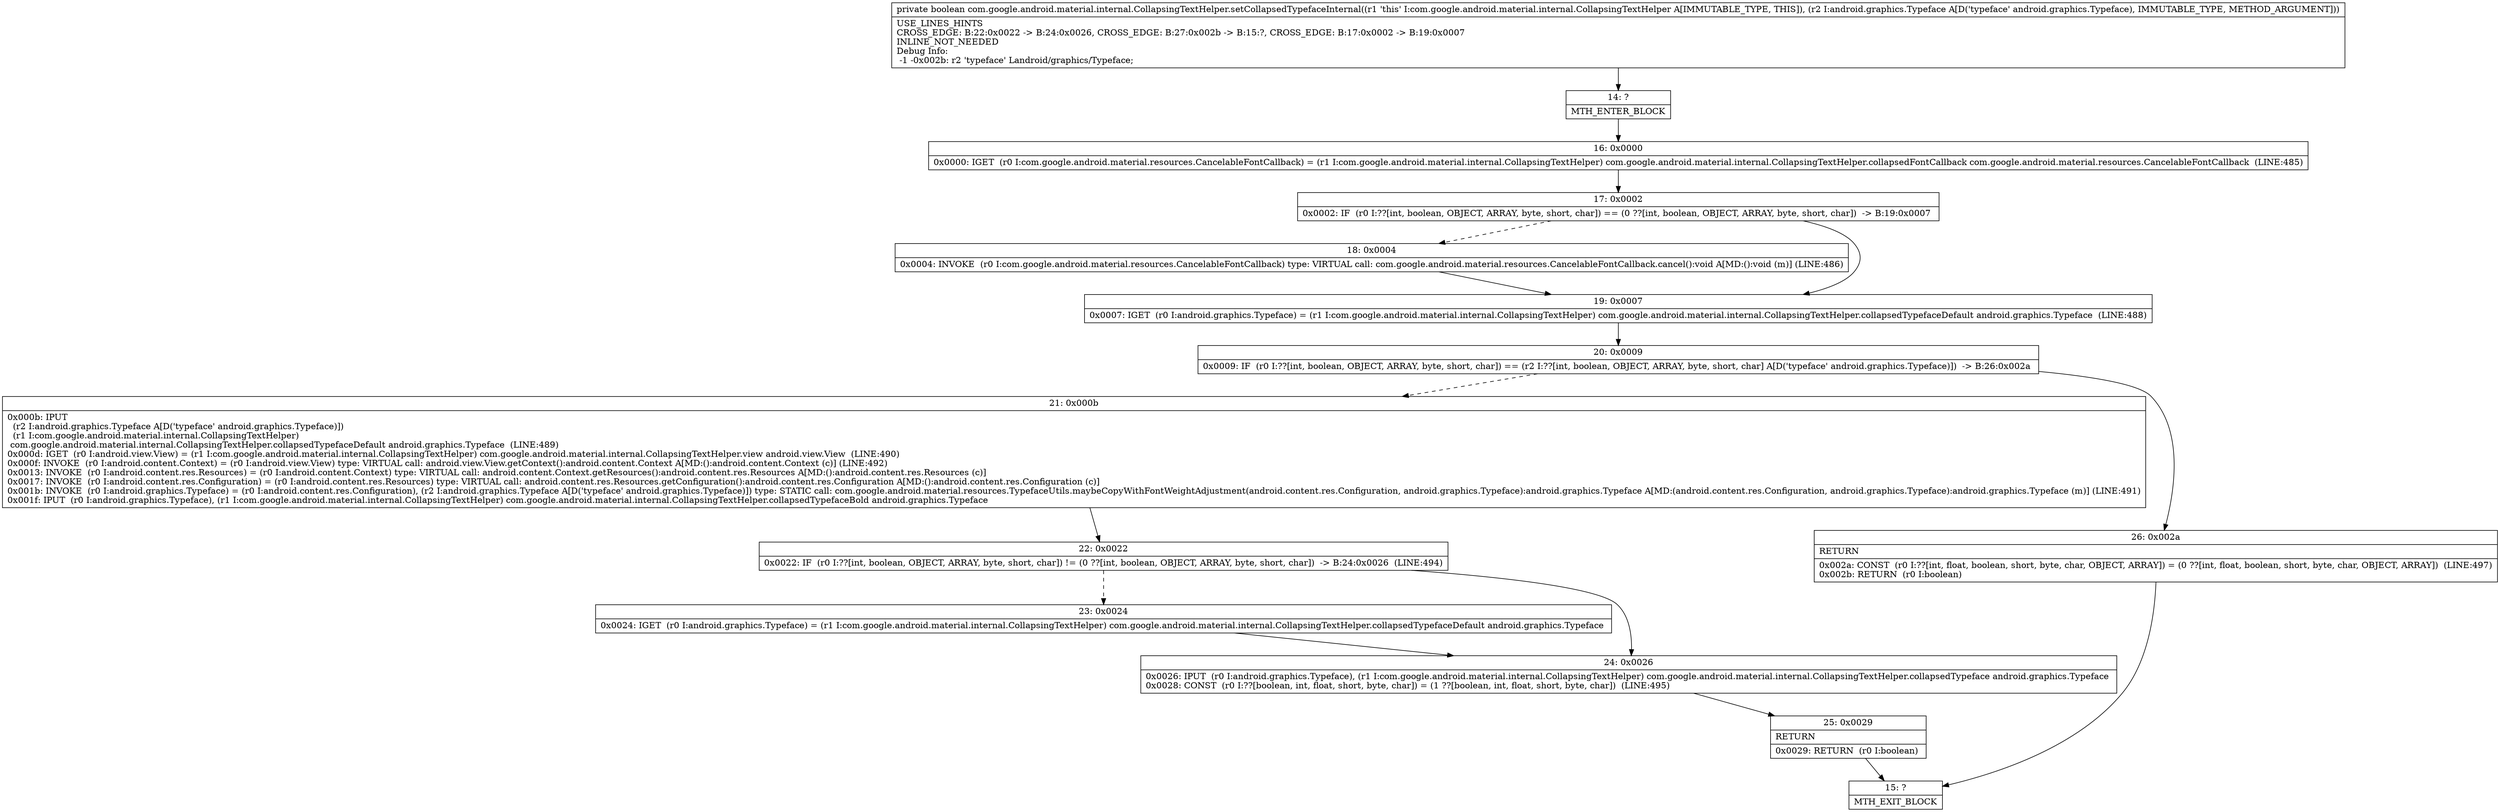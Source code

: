 digraph "CFG forcom.google.android.material.internal.CollapsingTextHelper.setCollapsedTypefaceInternal(Landroid\/graphics\/Typeface;)Z" {
Node_14 [shape=record,label="{14\:\ ?|MTH_ENTER_BLOCK\l}"];
Node_16 [shape=record,label="{16\:\ 0x0000|0x0000: IGET  (r0 I:com.google.android.material.resources.CancelableFontCallback) = (r1 I:com.google.android.material.internal.CollapsingTextHelper) com.google.android.material.internal.CollapsingTextHelper.collapsedFontCallback com.google.android.material.resources.CancelableFontCallback  (LINE:485)\l}"];
Node_17 [shape=record,label="{17\:\ 0x0002|0x0002: IF  (r0 I:??[int, boolean, OBJECT, ARRAY, byte, short, char]) == (0 ??[int, boolean, OBJECT, ARRAY, byte, short, char])  \-\> B:19:0x0007 \l}"];
Node_18 [shape=record,label="{18\:\ 0x0004|0x0004: INVOKE  (r0 I:com.google.android.material.resources.CancelableFontCallback) type: VIRTUAL call: com.google.android.material.resources.CancelableFontCallback.cancel():void A[MD:():void (m)] (LINE:486)\l}"];
Node_19 [shape=record,label="{19\:\ 0x0007|0x0007: IGET  (r0 I:android.graphics.Typeface) = (r1 I:com.google.android.material.internal.CollapsingTextHelper) com.google.android.material.internal.CollapsingTextHelper.collapsedTypefaceDefault android.graphics.Typeface  (LINE:488)\l}"];
Node_20 [shape=record,label="{20\:\ 0x0009|0x0009: IF  (r0 I:??[int, boolean, OBJECT, ARRAY, byte, short, char]) == (r2 I:??[int, boolean, OBJECT, ARRAY, byte, short, char] A[D('typeface' android.graphics.Typeface)])  \-\> B:26:0x002a \l}"];
Node_21 [shape=record,label="{21\:\ 0x000b|0x000b: IPUT  \l  (r2 I:android.graphics.Typeface A[D('typeface' android.graphics.Typeface)])\l  (r1 I:com.google.android.material.internal.CollapsingTextHelper)\l com.google.android.material.internal.CollapsingTextHelper.collapsedTypefaceDefault android.graphics.Typeface  (LINE:489)\l0x000d: IGET  (r0 I:android.view.View) = (r1 I:com.google.android.material.internal.CollapsingTextHelper) com.google.android.material.internal.CollapsingTextHelper.view android.view.View  (LINE:490)\l0x000f: INVOKE  (r0 I:android.content.Context) = (r0 I:android.view.View) type: VIRTUAL call: android.view.View.getContext():android.content.Context A[MD:():android.content.Context (c)] (LINE:492)\l0x0013: INVOKE  (r0 I:android.content.res.Resources) = (r0 I:android.content.Context) type: VIRTUAL call: android.content.Context.getResources():android.content.res.Resources A[MD:():android.content.res.Resources (c)]\l0x0017: INVOKE  (r0 I:android.content.res.Configuration) = (r0 I:android.content.res.Resources) type: VIRTUAL call: android.content.res.Resources.getConfiguration():android.content.res.Configuration A[MD:():android.content.res.Configuration (c)]\l0x001b: INVOKE  (r0 I:android.graphics.Typeface) = (r0 I:android.content.res.Configuration), (r2 I:android.graphics.Typeface A[D('typeface' android.graphics.Typeface)]) type: STATIC call: com.google.android.material.resources.TypefaceUtils.maybeCopyWithFontWeightAdjustment(android.content.res.Configuration, android.graphics.Typeface):android.graphics.Typeface A[MD:(android.content.res.Configuration, android.graphics.Typeface):android.graphics.Typeface (m)] (LINE:491)\l0x001f: IPUT  (r0 I:android.graphics.Typeface), (r1 I:com.google.android.material.internal.CollapsingTextHelper) com.google.android.material.internal.CollapsingTextHelper.collapsedTypefaceBold android.graphics.Typeface \l}"];
Node_22 [shape=record,label="{22\:\ 0x0022|0x0022: IF  (r0 I:??[int, boolean, OBJECT, ARRAY, byte, short, char]) != (0 ??[int, boolean, OBJECT, ARRAY, byte, short, char])  \-\> B:24:0x0026  (LINE:494)\l}"];
Node_23 [shape=record,label="{23\:\ 0x0024|0x0024: IGET  (r0 I:android.graphics.Typeface) = (r1 I:com.google.android.material.internal.CollapsingTextHelper) com.google.android.material.internal.CollapsingTextHelper.collapsedTypefaceDefault android.graphics.Typeface \l}"];
Node_24 [shape=record,label="{24\:\ 0x0026|0x0026: IPUT  (r0 I:android.graphics.Typeface), (r1 I:com.google.android.material.internal.CollapsingTextHelper) com.google.android.material.internal.CollapsingTextHelper.collapsedTypeface android.graphics.Typeface \l0x0028: CONST  (r0 I:??[boolean, int, float, short, byte, char]) = (1 ??[boolean, int, float, short, byte, char])  (LINE:495)\l}"];
Node_25 [shape=record,label="{25\:\ 0x0029|RETURN\l|0x0029: RETURN  (r0 I:boolean) \l}"];
Node_15 [shape=record,label="{15\:\ ?|MTH_EXIT_BLOCK\l}"];
Node_26 [shape=record,label="{26\:\ 0x002a|RETURN\l|0x002a: CONST  (r0 I:??[int, float, boolean, short, byte, char, OBJECT, ARRAY]) = (0 ??[int, float, boolean, short, byte, char, OBJECT, ARRAY])  (LINE:497)\l0x002b: RETURN  (r0 I:boolean) \l}"];
MethodNode[shape=record,label="{private boolean com.google.android.material.internal.CollapsingTextHelper.setCollapsedTypefaceInternal((r1 'this' I:com.google.android.material.internal.CollapsingTextHelper A[IMMUTABLE_TYPE, THIS]), (r2 I:android.graphics.Typeface A[D('typeface' android.graphics.Typeface), IMMUTABLE_TYPE, METHOD_ARGUMENT]))  | USE_LINES_HINTS\lCROSS_EDGE: B:22:0x0022 \-\> B:24:0x0026, CROSS_EDGE: B:27:0x002b \-\> B:15:?, CROSS_EDGE: B:17:0x0002 \-\> B:19:0x0007\lINLINE_NOT_NEEDED\lDebug Info:\l  \-1 \-0x002b: r2 'typeface' Landroid\/graphics\/Typeface;\l}"];
MethodNode -> Node_14;Node_14 -> Node_16;
Node_16 -> Node_17;
Node_17 -> Node_18[style=dashed];
Node_17 -> Node_19;
Node_18 -> Node_19;
Node_19 -> Node_20;
Node_20 -> Node_21[style=dashed];
Node_20 -> Node_26;
Node_21 -> Node_22;
Node_22 -> Node_23[style=dashed];
Node_22 -> Node_24;
Node_23 -> Node_24;
Node_24 -> Node_25;
Node_25 -> Node_15;
Node_26 -> Node_15;
}

